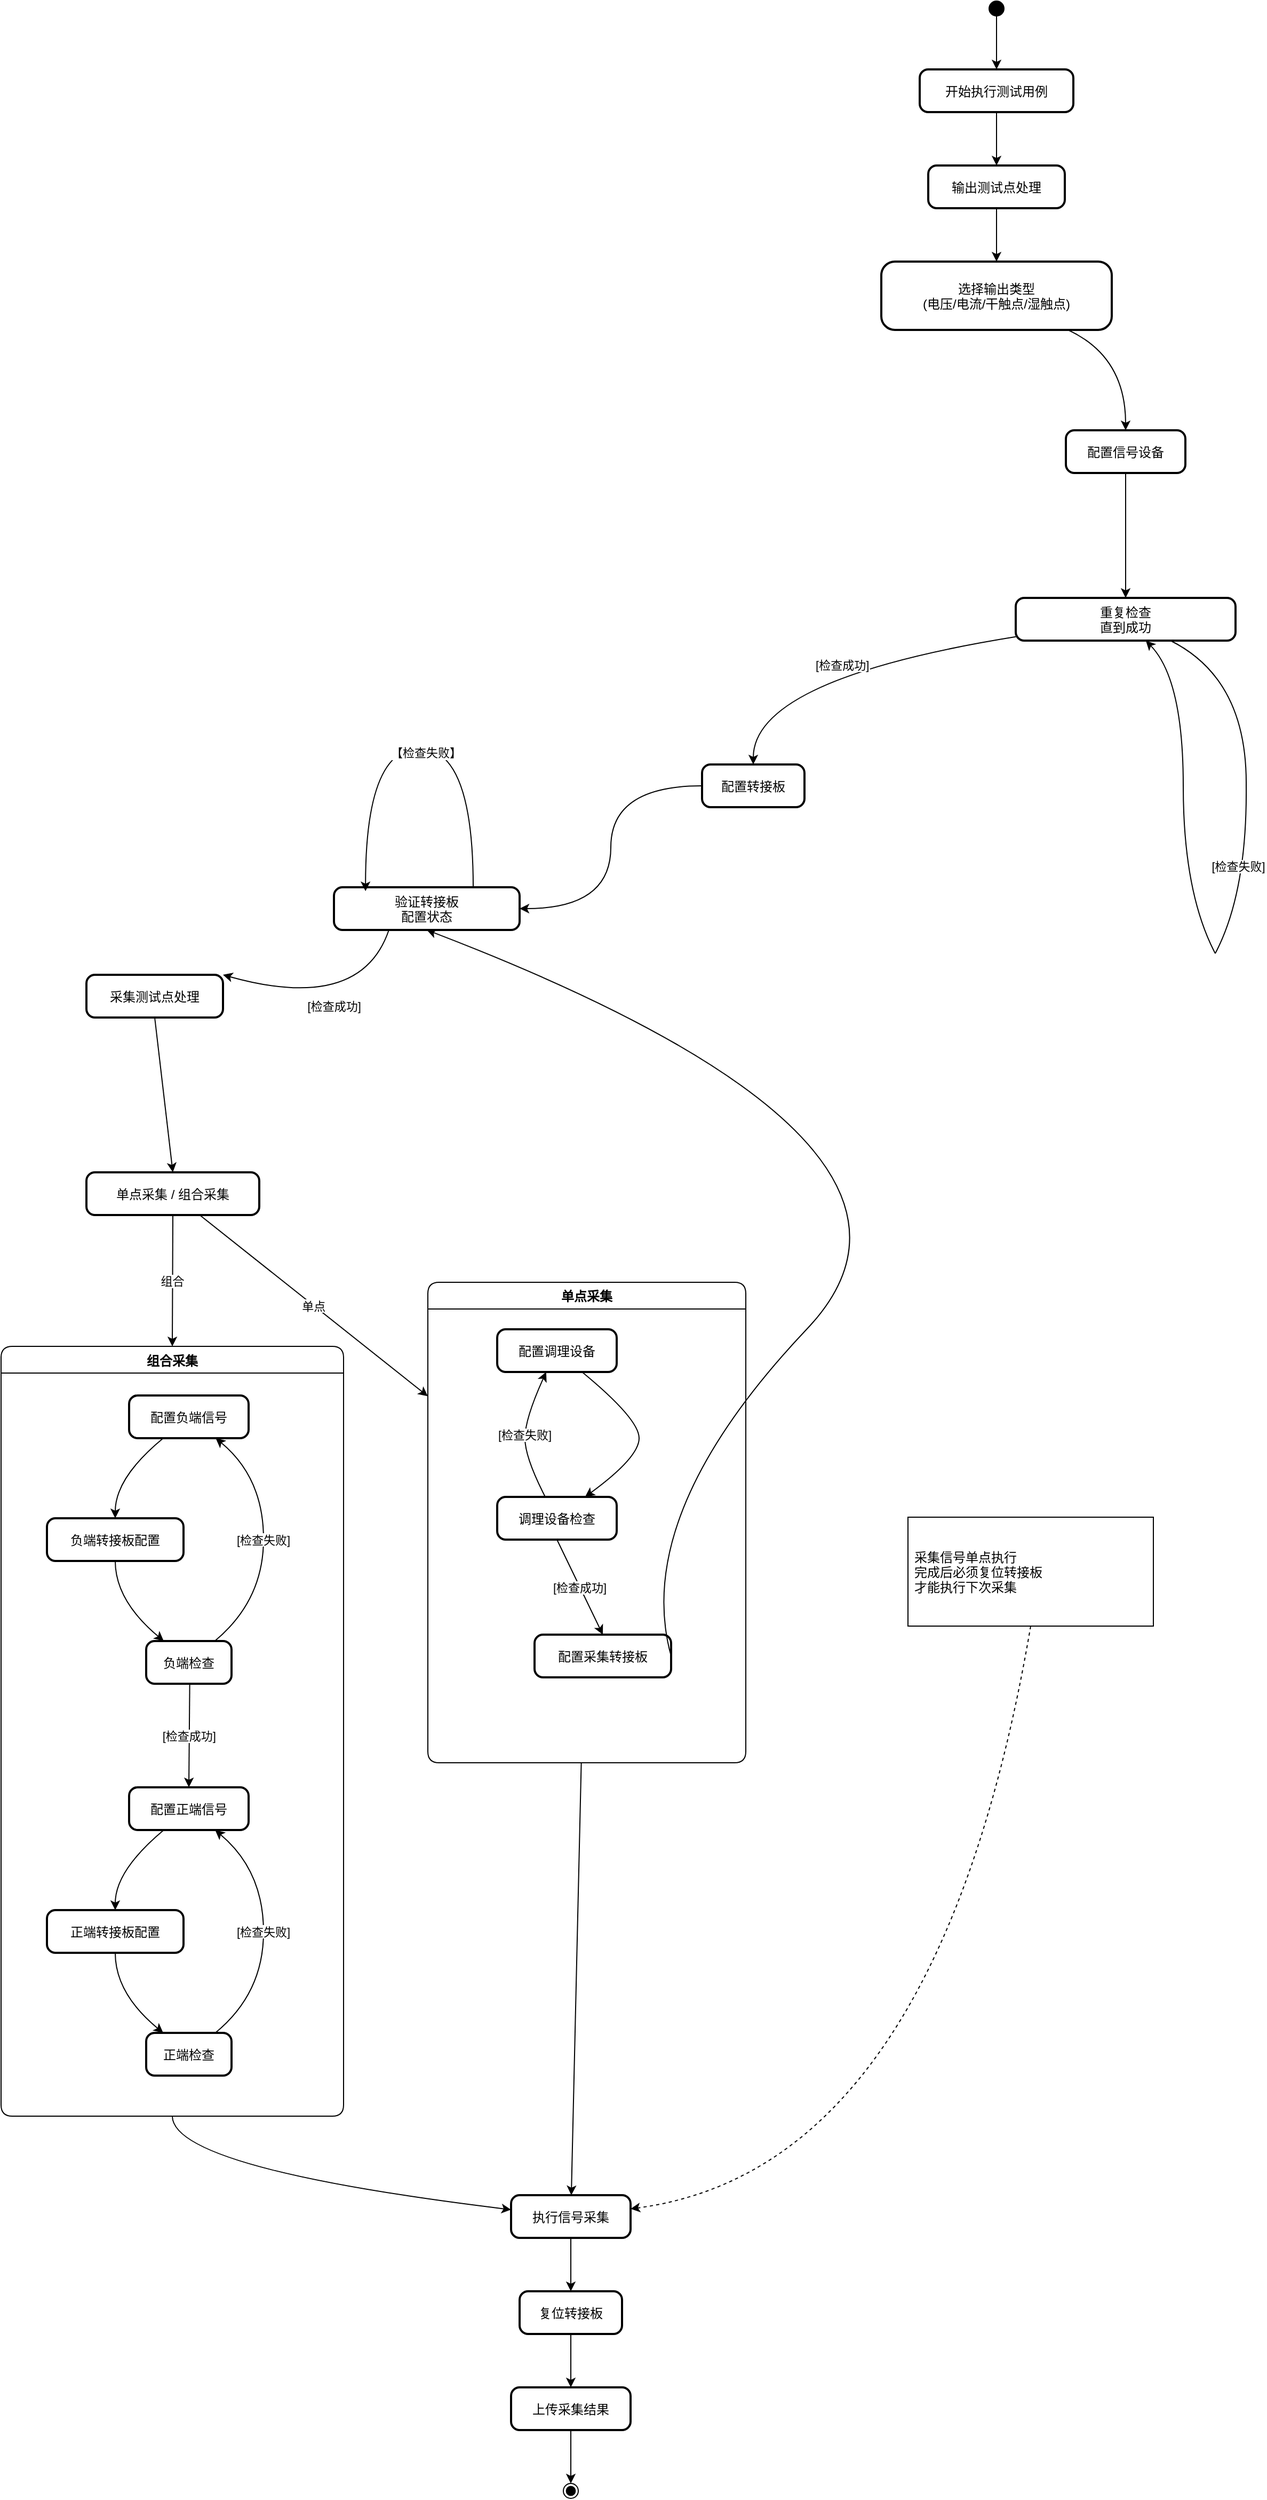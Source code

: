 <mxfile version="26.1.1">
  <diagram name="测试用例执行流程图" id="74e2e168-ea6b-b213-b513-2b3c1d86103e">
    <mxGraphModel dx="1590" dy="903" grid="1" gridSize="10" guides="1" tooltips="1" connect="1" arrows="1" fold="1" page="1" pageScale="1" pageWidth="1100" pageHeight="850" background="none" math="0" shadow="0">
      <root>
        <mxCell id="0" />
        <mxCell id="1" parent="0" />
        <mxCell id="bC40x1k1csHrKnAmM_9d-4" value="" style="ellipse;fillColor=strokeColor;" vertex="1" parent="1">
          <mxGeometry x="946" y="20" width="14" height="14" as="geometry" />
        </mxCell>
        <mxCell id="bC40x1k1csHrKnAmM_9d-5" value="开始执行测试用例" style="rounded=1;arcSize=20;strokeWidth=2" vertex="1" parent="1">
          <mxGeometry x="881" y="84" width="144" height="40" as="geometry" />
        </mxCell>
        <mxCell id="bC40x1k1csHrKnAmM_9d-6" value="输出测试点处理" style="rounded=1;arcSize=20;strokeWidth=2" vertex="1" parent="1">
          <mxGeometry x="889" y="174" width="128" height="40" as="geometry" />
        </mxCell>
        <mxCell id="bC40x1k1csHrKnAmM_9d-7" value="重复检查&#xa;直到成功" style="rounded=1;arcSize=20;strokeWidth=2" vertex="1" parent="1">
          <mxGeometry x="971" y="579" width="206" height="40" as="geometry" />
        </mxCell>
        <mxCell id="bC40x1k1csHrKnAmM_9d-8" value="选择输出类型&#xa;(电压/电流/干触点/湿触点)" style="rounded=1;arcSize=20;strokeWidth=2" vertex="1" parent="1">
          <mxGeometry x="845" y="264" width="216" height="64" as="geometry" />
        </mxCell>
        <mxCell id="bC40x1k1csHrKnAmM_9d-9" value="配置信号设备" style="rounded=1;arcSize=20;strokeWidth=2" vertex="1" parent="1">
          <mxGeometry x="1018" y="422" width="112" height="40" as="geometry" />
        </mxCell>
        <mxCell id="bC40x1k1csHrKnAmM_9d-79" style="edgeStyle=orthogonalEdgeStyle;rounded=0;orthogonalLoop=1;jettySize=auto;html=1;entryX=1;entryY=0.5;entryDx=0;entryDy=0;curved=1;" edge="1" parent="1" source="bC40x1k1csHrKnAmM_9d-10" target="bC40x1k1csHrKnAmM_9d-11">
          <mxGeometry relative="1" as="geometry" />
        </mxCell>
        <mxCell id="bC40x1k1csHrKnAmM_9d-10" value="配置转接板" style="rounded=1;arcSize=20;strokeWidth=2" vertex="1" parent="1">
          <mxGeometry x="677" y="735" width="96" height="40" as="geometry" />
        </mxCell>
        <mxCell id="bC40x1k1csHrKnAmM_9d-11" value="验证转接板&#xa;配置状态" style="rounded=1;arcSize=20;strokeWidth=2" vertex="1" parent="1">
          <mxGeometry x="332" y="850" width="174" height="40" as="geometry" />
        </mxCell>
        <mxCell id="bC40x1k1csHrKnAmM_9d-12" value="单点采集" style="swimlane;fontStyle=1;align=center;verticalAlign=middle;startSize=25;container=0;collapsible=0;rounded=1;arcSize=14;dropTarget=0;" vertex="1" parent="1">
          <mxGeometry x="420" y="1220" width="298" height="450" as="geometry" />
        </mxCell>
        <mxCell id="bC40x1k1csHrKnAmM_9d-13" value="采集测试点处理" style="rounded=1;arcSize=20;strokeWidth=2" vertex="1" parent="1">
          <mxGeometry x="100" y="932" width="128" height="40" as="geometry" />
        </mxCell>
        <mxCell id="bC40x1k1csHrKnAmM_9d-14" value="单点采集 / 组合采集" style="rounded=1;arcSize=20;strokeWidth=2" vertex="1" parent="1">
          <mxGeometry x="100" y="1117" width="162" height="40" as="geometry" />
        </mxCell>
        <mxCell id="bC40x1k1csHrKnAmM_9d-15" value="配置调理设备" style="rounded=1;arcSize=20;strokeWidth=2" vertex="1" parent="1">
          <mxGeometry x="485" y="1264" width="112" height="40" as="geometry" />
        </mxCell>
        <mxCell id="bC40x1k1csHrKnAmM_9d-16" value="调理设备检查" style="rounded=1;arcSize=20;strokeWidth=2" vertex="1" parent="1">
          <mxGeometry x="485" y="1421" width="112" height="40" as="geometry" />
        </mxCell>
        <mxCell id="bC40x1k1csHrKnAmM_9d-17" value="配置采集转接板" style="rounded=1;arcSize=20;strokeWidth=2" vertex="1" parent="1">
          <mxGeometry x="520" y="1550" width="128" height="40" as="geometry" />
        </mxCell>
        <mxCell id="bC40x1k1csHrKnAmM_9d-18" value="组合采集" style="swimlane;fontStyle=1;align=center;verticalAlign=middle;startSize=25;container=0;collapsible=0;rounded=1;arcSize=14;dropTarget=0;verticalAlign=top;" vertex="1" parent="1">
          <mxGeometry x="20" y="1280" width="321" height="721" as="geometry" />
        </mxCell>
        <mxCell id="bC40x1k1csHrKnAmM_9d-19" value="配置负端信号" style="rounded=1;arcSize=20;strokeWidth=2" vertex="1" parent="bC40x1k1csHrKnAmM_9d-18">
          <mxGeometry x="120" y="46" width="112" height="40" as="geometry" />
        </mxCell>
        <mxCell id="bC40x1k1csHrKnAmM_9d-20" value="负端转接板配置" style="rounded=1;arcSize=20;strokeWidth=2" vertex="1" parent="bC40x1k1csHrKnAmM_9d-18">
          <mxGeometry x="43" y="161" width="128" height="40" as="geometry" />
        </mxCell>
        <mxCell id="bC40x1k1csHrKnAmM_9d-21" value="负端检查" style="rounded=1;arcSize=20;strokeWidth=2" vertex="1" parent="bC40x1k1csHrKnAmM_9d-18">
          <mxGeometry x="136" y="276" width="80" height="40" as="geometry" />
        </mxCell>
        <mxCell id="bC40x1k1csHrKnAmM_9d-22" value="配置正端信号" style="rounded=1;arcSize=20;strokeWidth=2" vertex="1" parent="bC40x1k1csHrKnAmM_9d-18">
          <mxGeometry x="120" y="413" width="112" height="40" as="geometry" />
        </mxCell>
        <mxCell id="bC40x1k1csHrKnAmM_9d-23" value="正端转接板配置" style="rounded=1;arcSize=20;strokeWidth=2" vertex="1" parent="bC40x1k1csHrKnAmM_9d-18">
          <mxGeometry x="43" y="528" width="128" height="40" as="geometry" />
        </mxCell>
        <mxCell id="bC40x1k1csHrKnAmM_9d-24" value="正端检查" style="rounded=1;arcSize=20;strokeWidth=2" vertex="1" parent="bC40x1k1csHrKnAmM_9d-18">
          <mxGeometry x="136" y="643" width="80" height="40" as="geometry" />
        </mxCell>
        <mxCell id="bC40x1k1csHrKnAmM_9d-25" value="" style="curved=1;startArrow=none;;exitX=0.29;exitY=0.99;entryX=0.5;entryY=-0.01;rounded=0;" edge="1" parent="bC40x1k1csHrKnAmM_9d-18" source="bC40x1k1csHrKnAmM_9d-19" target="bC40x1k1csHrKnAmM_9d-20">
          <mxGeometry relative="1" as="geometry">
            <Array as="points">
              <mxPoint x="107" y="123" />
            </Array>
          </mxGeometry>
        </mxCell>
        <mxCell id="bC40x1k1csHrKnAmM_9d-26" value="" style="curved=1;startArrow=none;;exitX=0.5;exitY=0.99;entryX=0.2;entryY=-0.01;rounded=0;" edge="1" parent="bC40x1k1csHrKnAmM_9d-18" source="bC40x1k1csHrKnAmM_9d-20" target="bC40x1k1csHrKnAmM_9d-21">
          <mxGeometry relative="1" as="geometry">
            <Array as="points">
              <mxPoint x="107" y="238" />
            </Array>
          </mxGeometry>
        </mxCell>
        <mxCell id="bC40x1k1csHrKnAmM_9d-27" value="[检查失败]" style="curved=1;startArrow=none;;exitX=0.81;exitY=-0.01;entryX=0.72;entryY=0.99;rounded=0;" edge="1" parent="bC40x1k1csHrKnAmM_9d-18" source="bC40x1k1csHrKnAmM_9d-21" target="bC40x1k1csHrKnAmM_9d-19">
          <mxGeometry relative="1" as="geometry">
            <Array as="points">
              <mxPoint x="246" y="238" />
              <mxPoint x="246" y="123" />
            </Array>
          </mxGeometry>
        </mxCell>
        <mxCell id="bC40x1k1csHrKnAmM_9d-28" value="[检查成功]" style="curved=1;startArrow=none;;exitX=0.51;exitY=0.99;entryX=0.5;entryY=0;rounded=0;" edge="1" parent="bC40x1k1csHrKnAmM_9d-18" source="bC40x1k1csHrKnAmM_9d-21" target="bC40x1k1csHrKnAmM_9d-22">
          <mxGeometry relative="1" as="geometry">
            <Array as="points" />
          </mxGeometry>
        </mxCell>
        <mxCell id="bC40x1k1csHrKnAmM_9d-29" value="" style="curved=1;startArrow=none;;exitX=0.29;exitY=1;entryX=0.5;entryY=0;rounded=0;" edge="1" parent="bC40x1k1csHrKnAmM_9d-18" source="bC40x1k1csHrKnAmM_9d-22" target="bC40x1k1csHrKnAmM_9d-23">
          <mxGeometry relative="1" as="geometry">
            <Array as="points">
              <mxPoint x="107" y="491" />
            </Array>
          </mxGeometry>
        </mxCell>
        <mxCell id="bC40x1k1csHrKnAmM_9d-30" value="" style="curved=1;startArrow=none;;exitX=0.5;exitY=1;entryX=0.2;entryY=0;rounded=0;" edge="1" parent="bC40x1k1csHrKnAmM_9d-18" source="bC40x1k1csHrKnAmM_9d-23" target="bC40x1k1csHrKnAmM_9d-24">
          <mxGeometry relative="1" as="geometry">
            <Array as="points">
              <mxPoint x="107" y="606" />
            </Array>
          </mxGeometry>
        </mxCell>
        <mxCell id="bC40x1k1csHrKnAmM_9d-31" value="[检查失败]" style="curved=1;startArrow=none;;exitX=0.81;exitY=0;entryX=0.72;entryY=1;rounded=0;" edge="1" parent="bC40x1k1csHrKnAmM_9d-18" source="bC40x1k1csHrKnAmM_9d-24" target="bC40x1k1csHrKnAmM_9d-22">
          <mxGeometry relative="1" as="geometry">
            <Array as="points">
              <mxPoint x="246" y="606" />
              <mxPoint x="246" y="491" />
            </Array>
          </mxGeometry>
        </mxCell>
        <mxCell id="bC40x1k1csHrKnAmM_9d-32" value="执行信号采集" style="rounded=1;arcSize=20;strokeWidth=2" vertex="1" parent="1">
          <mxGeometry x="498" y="2075" width="112" height="40" as="geometry" />
        </mxCell>
        <mxCell id="bC40x1k1csHrKnAmM_9d-33" value="复位转接板" style="rounded=1;arcSize=20;strokeWidth=2" vertex="1" parent="1">
          <mxGeometry x="506" y="2165" width="96" height="40" as="geometry" />
        </mxCell>
        <mxCell id="bC40x1k1csHrKnAmM_9d-34" value="上传采集结果" style="rounded=1;arcSize=20;strokeWidth=2" vertex="1" parent="1">
          <mxGeometry x="498" y="2255" width="112" height="40" as="geometry" />
        </mxCell>
        <mxCell id="bC40x1k1csHrKnAmM_9d-35" value="" style="ellipse;shape=endState;fillColor=strokeColor;" vertex="1" parent="1">
          <mxGeometry x="547" y="2345" width="14" height="14" as="geometry" />
        </mxCell>
        <mxCell id="bC40x1k1csHrKnAmM_9d-39" value="采集信号单点执行&#xa;完成后必须复位转接板&#xa;才能执行下次采集" style="align=left;spacingLeft=4;" vertex="1" parent="1">
          <mxGeometry x="870" y="1440" width="230" height="102" as="geometry" />
        </mxCell>
        <mxCell id="bC40x1k1csHrKnAmM_9d-42" value="" style="whiteSpace=wrap;strokeWidth=2;" vertex="1" parent="1">
          <mxGeometry x="1187" y="755" as="geometry" />
        </mxCell>
        <mxCell id="bC40x1k1csHrKnAmM_9d-43" value="" style="whiteSpace=wrap;strokeWidth=2;" vertex="1" parent="1">
          <mxGeometry x="1158" y="912" as="geometry" />
        </mxCell>
        <mxCell id="bC40x1k1csHrKnAmM_9d-44" value="" style="whiteSpace=wrap;strokeWidth=2;" vertex="1" parent="1">
          <mxGeometry x="707" y="1606" as="geometry" />
        </mxCell>
        <mxCell id="bC40x1k1csHrKnAmM_9d-45" value="" style="whiteSpace=wrap;strokeWidth=2;" vertex="1" parent="1">
          <mxGeometry x="677" y="1719" as="geometry" />
        </mxCell>
        <mxCell id="bC40x1k1csHrKnAmM_9d-46" value="" style="curved=1;startArrow=none;;exitX=0.52;exitY=1;entryX=0.5;entryY=0;rounded=0;" edge="1" parent="1" source="bC40x1k1csHrKnAmM_9d-4" target="bC40x1k1csHrKnAmM_9d-5">
          <mxGeometry relative="1" as="geometry">
            <Array as="points" />
          </mxGeometry>
        </mxCell>
        <mxCell id="bC40x1k1csHrKnAmM_9d-47" value="" style="curved=1;startArrow=none;;exitX=0.5;exitY=1;entryX=0.5;entryY=0;rounded=0;" edge="1" parent="1" source="bC40x1k1csHrKnAmM_9d-5" target="bC40x1k1csHrKnAmM_9d-6">
          <mxGeometry relative="1" as="geometry">
            <Array as="points" />
          </mxGeometry>
        </mxCell>
        <mxCell id="bC40x1k1csHrKnAmM_9d-48" value="" style="curved=1;startArrow=none;endArrow=none;exitX=0.7;exitY=0.99;entryX=Infinity;entryY=Infinity;rounded=0;" edge="1" parent="1" source="bC40x1k1csHrKnAmM_9d-7" target="bC40x1k1csHrKnAmM_9d-42">
          <mxGeometry relative="1" as="geometry">
            <Array as="points">
              <mxPoint x="1188" y="655" />
            </Array>
          </mxGeometry>
        </mxCell>
        <mxCell id="bC40x1k1csHrKnAmM_9d-49" value="[检查失败]" style="curved=1;startArrow=none;endArrow=none;exitX=Infinity;exitY=Infinity;entryX=-Infinity;entryY=-Infinity;rounded=0;" edge="1" parent="1" source="bC40x1k1csHrKnAmM_9d-42" target="bC40x1k1csHrKnAmM_9d-43">
          <mxGeometry x="-0.089" y="-8" relative="1" as="geometry">
            <Array as="points">
              <mxPoint x="1188" y="855" />
            </Array>
            <mxPoint as="offset" />
          </mxGeometry>
        </mxCell>
        <mxCell id="bC40x1k1csHrKnAmM_9d-50" value="" style="curved=1;startArrow=none;;exitX=-Infinity;exitY=-Infinity;entryX=0.59;entryY=0.99;rounded=0;" edge="1" parent="1" source="bC40x1k1csHrKnAmM_9d-43" target="bC40x1k1csHrKnAmM_9d-7">
          <mxGeometry relative="1" as="geometry">
            <Array as="points">
              <mxPoint x="1128" y="855" />
              <mxPoint x="1128" y="655" />
            </Array>
          </mxGeometry>
        </mxCell>
        <mxCell id="bC40x1k1csHrKnAmM_9d-51" value="" style="curved=1;startArrow=none;;exitX=0.5;exitY=1;entryX=0.5;entryY=0;rounded=0;" edge="1" parent="1" source="bC40x1k1csHrKnAmM_9d-6" target="bC40x1k1csHrKnAmM_9d-8">
          <mxGeometry relative="1" as="geometry">
            <Array as="points" />
          </mxGeometry>
        </mxCell>
        <mxCell id="bC40x1k1csHrKnAmM_9d-52" value="" style="curved=1;startArrow=none;;exitX=0.81;exitY=1;entryX=0.5;entryY=0;rounded=0;" edge="1" parent="1" source="bC40x1k1csHrKnAmM_9d-8" target="bC40x1k1csHrKnAmM_9d-9">
          <mxGeometry relative="1" as="geometry">
            <Array as="points">
              <mxPoint x="1074" y="353" />
            </Array>
          </mxGeometry>
        </mxCell>
        <mxCell id="bC40x1k1csHrKnAmM_9d-53" value="" style="curved=1;startArrow=none;;exitX=0.5;exitY=1;entryX=0.5;entryY=-0.01;rounded=0;" edge="1" parent="1" source="bC40x1k1csHrKnAmM_9d-9" target="bC40x1k1csHrKnAmM_9d-7">
          <mxGeometry relative="1" as="geometry">
            <Array as="points" />
          </mxGeometry>
        </mxCell>
        <mxCell id="bC40x1k1csHrKnAmM_9d-54" value="[检查成功]" style="curved=1;startArrow=none;;exitX=0;exitY=0.91;entryX=0.5;entryY=0;rounded=0;" edge="1" parent="1" source="bC40x1k1csHrKnAmM_9d-7" target="bC40x1k1csHrKnAmM_9d-10">
          <mxGeometry relative="1" as="geometry">
            <Array as="points">
              <mxPoint x="725" y="655" />
            </Array>
          </mxGeometry>
        </mxCell>
        <mxCell id="bC40x1k1csHrKnAmM_9d-59" value="[检查成功]" style="curved=1;startArrow=none;;exitX=0.3;exitY=0.99;entryX=0.99;entryY=0.01;rounded=0;" edge="1" parent="1" source="bC40x1k1csHrKnAmM_9d-11" target="bC40x1k1csHrKnAmM_9d-13">
          <mxGeometry relative="1" as="geometry">
            <Array as="points">
              <mxPoint x="357" y="968" />
            </Array>
          </mxGeometry>
        </mxCell>
        <mxCell id="bC40x1k1csHrKnAmM_9d-60" value="" style="curved=1;startArrow=none;;exitX=0.5;exitY=1.01;entryX=0.5;entryY=0;rounded=0;" edge="1" parent="1" source="bC40x1k1csHrKnAmM_9d-13" target="bC40x1k1csHrKnAmM_9d-14">
          <mxGeometry relative="1" as="geometry">
            <Array as="points" />
          </mxGeometry>
        </mxCell>
        <mxCell id="bC40x1k1csHrKnAmM_9d-61" value="" style="curved=1;startArrow=none;;exitX=0.71;exitY=1;entryX=0.74;entryY=-0.01;rounded=0;" edge="1" parent="1" source="bC40x1k1csHrKnAmM_9d-15" target="bC40x1k1csHrKnAmM_9d-16">
          <mxGeometry relative="1" as="geometry">
            <Array as="points">
              <mxPoint x="618" y="1348" />
              <mxPoint x="618" y="1384" />
            </Array>
          </mxGeometry>
        </mxCell>
        <mxCell id="bC40x1k1csHrKnAmM_9d-62" value="[检查失败]" style="curved=1;startArrow=none;;exitX=0.4;exitY=-0.01;entryX=0.41;entryY=1;rounded=0;" edge="1" parent="1" source="bC40x1k1csHrKnAmM_9d-16" target="bC40x1k1csHrKnAmM_9d-15">
          <mxGeometry relative="1" as="geometry">
            <Array as="points">
              <mxPoint x="511" y="1384" />
              <mxPoint x="511" y="1348" />
            </Array>
          </mxGeometry>
        </mxCell>
        <mxCell id="bC40x1k1csHrKnAmM_9d-63" value="[检查成功]" style="curved=1;startArrow=none;;exitX=0.5;exitY=0.99;entryX=0.5;entryY=0;rounded=0;" edge="1" parent="1" source="bC40x1k1csHrKnAmM_9d-16" target="bC40x1k1csHrKnAmM_9d-17">
          <mxGeometry relative="1" as="geometry">
            <Array as="points" />
          </mxGeometry>
        </mxCell>
        <mxCell id="bC40x1k1csHrKnAmM_9d-64" value="" style="curved=1;startArrow=none;;exitX=1;exitY=0.5;entryX=0.5;entryY=1;rounded=0;entryDx=0;entryDy=0;exitDx=0;exitDy=0;" edge="1" parent="1" source="bC40x1k1csHrKnAmM_9d-17" target="bC40x1k1csHrKnAmM_9d-11">
          <mxGeometry relative="1" as="geometry">
            <Array as="points">
              <mxPoint x="611" y="1437" />
              <mxPoint x="940" y="1090" />
            </Array>
          </mxGeometry>
        </mxCell>
        <mxCell id="bC40x1k1csHrKnAmM_9d-65" value="" style="curved=1;startArrow=none;;exitX=0.5;exitY=1;entryX=0.5;entryY=0;rounded=0;" edge="1" parent="1" source="bC40x1k1csHrKnAmM_9d-32" target="bC40x1k1csHrKnAmM_9d-33">
          <mxGeometry relative="1" as="geometry">
            <Array as="points" />
          </mxGeometry>
        </mxCell>
        <mxCell id="bC40x1k1csHrKnAmM_9d-66" value="" style="curved=1;startArrow=none;;exitX=0.5;exitY=1;entryX=0.5;entryY=0;rounded=0;" edge="1" parent="1" source="bC40x1k1csHrKnAmM_9d-33" target="bC40x1k1csHrKnAmM_9d-34">
          <mxGeometry relative="1" as="geometry">
            <Array as="points" />
          </mxGeometry>
        </mxCell>
        <mxCell id="bC40x1k1csHrKnAmM_9d-67" value="" style="curved=1;startArrow=none;;exitX=0.5;exitY=1;entryX=0.52;entryY=0.01;rounded=0;" edge="1" parent="1" source="bC40x1k1csHrKnAmM_9d-34" target="bC40x1k1csHrKnAmM_9d-35">
          <mxGeometry relative="1" as="geometry">
            <Array as="points" />
          </mxGeometry>
        </mxCell>
        <mxCell id="bC40x1k1csHrKnAmM_9d-69" value="" style="curved=1;dashed=1;startArrow=none;;exitX=0.5;exitY=1;entryX=1;entryY=0.32;rounded=0;" edge="1" parent="1" source="bC40x1k1csHrKnAmM_9d-39" target="bC40x1k1csHrKnAmM_9d-32">
          <mxGeometry relative="1" as="geometry">
            <Array as="points">
              <mxPoint x="898" y="2050" />
            </Array>
          </mxGeometry>
        </mxCell>
        <mxCell id="bC40x1k1csHrKnAmM_9d-71" value="单点" style="curved=1;startArrow=none;;rounded=0;" edge="1" parent="1" source="bC40x1k1csHrKnAmM_9d-14" target="bC40x1k1csHrKnAmM_9d-12">
          <mxGeometry relative="1" as="geometry">
            <Array as="points" />
          </mxGeometry>
        </mxCell>
        <mxCell id="bC40x1k1csHrKnAmM_9d-72" value="组合" style="curved=1;startArrow=none;;exitX=0.5;exitY=1;entryX=0.5;entryY=0;rounded=0;" edge="1" parent="1" source="bC40x1k1csHrKnAmM_9d-14" target="bC40x1k1csHrKnAmM_9d-18">
          <mxGeometry relative="1" as="geometry">
            <Array as="points" />
          </mxGeometry>
        </mxCell>
        <mxCell id="bC40x1k1csHrKnAmM_9d-73" value="" style="curved=1;startArrow=none;;rounded=0;" edge="1" parent="1" source="bC40x1k1csHrKnAmM_9d-12" target="bC40x1k1csHrKnAmM_9d-32">
          <mxGeometry relative="1" as="geometry">
            <Array as="points" />
          </mxGeometry>
        </mxCell>
        <mxCell id="bC40x1k1csHrKnAmM_9d-74" value="" style="curved=1;startArrow=none;;exitX=0.5;exitY=1;entryX=0;entryY=0.34;rounded=0;" edge="1" parent="1" source="bC40x1k1csHrKnAmM_9d-18" target="bC40x1k1csHrKnAmM_9d-32">
          <mxGeometry relative="1" as="geometry">
            <Array as="points">
              <mxPoint x="181" y="2050" />
            </Array>
          </mxGeometry>
        </mxCell>
        <mxCell id="bC40x1k1csHrKnAmM_9d-78" style="edgeStyle=orthogonalEdgeStyle;rounded=0;orthogonalLoop=1;jettySize=auto;html=1;exitX=0.75;exitY=0;exitDx=0;exitDy=0;entryX=0.17;entryY=0.092;entryDx=0;entryDy=0;entryPerimeter=0;curved=1;" edge="1" parent="1" source="bC40x1k1csHrKnAmM_9d-11" target="bC40x1k1csHrKnAmM_9d-11">
          <mxGeometry relative="1" as="geometry">
            <Array as="points">
              <mxPoint x="463" y="720" />
              <mxPoint x="362" y="720" />
            </Array>
          </mxGeometry>
        </mxCell>
        <mxCell id="bC40x1k1csHrKnAmM_9d-80" value="【检查失败】" style="edgeLabel;html=1;align=center;verticalAlign=middle;resizable=0;points=[];" vertex="1" connectable="0" parent="bC40x1k1csHrKnAmM_9d-78">
          <mxGeometry x="-0.035" y="4" relative="1" as="geometry">
            <mxPoint x="1" as="offset" />
          </mxGeometry>
        </mxCell>
      </root>
    </mxGraphModel>
  </diagram>
</mxfile>
